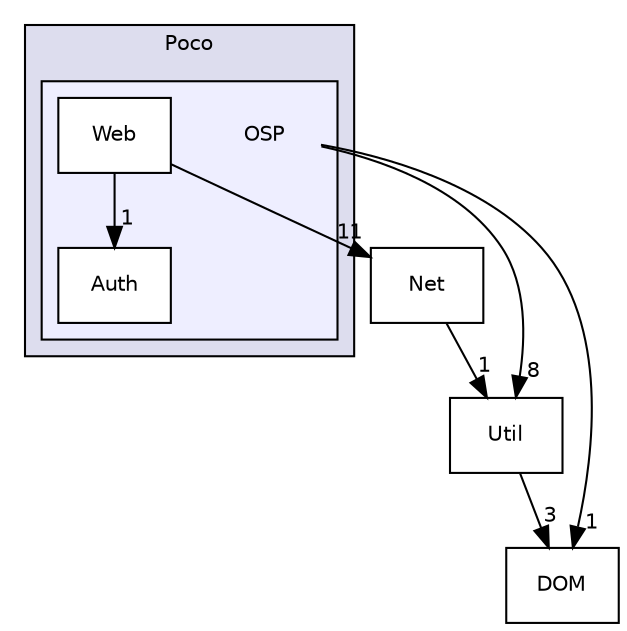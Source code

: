 digraph "AppFrameWork/include/Poco/OSP" {
  compound=true
  node [ fontsize="10", fontname="Helvetica"];
  edge [ labelfontsize="10", labelfontname="Helvetica"];
  subgraph clusterdir_59c12342eddca02fbd00a40f57d0211b {
    graph [ bgcolor="#ddddee", pencolor="black", label="Poco" fontname="Helvetica", fontsize="10", URL="dir_59c12342eddca02fbd00a40f57d0211b.html"]
  subgraph clusterdir_080009d03912ddb5a9a199fcda4f5ee4 {
    graph [ bgcolor="#eeeeff", pencolor="black", label="" URL="dir_080009d03912ddb5a9a199fcda4f5ee4.html"];
    dir_080009d03912ddb5a9a199fcda4f5ee4 [shape=plaintext label="OSP"];
    dir_e9fd6fdefef034844fe384481958aa34 [shape=box label="Auth" color="black" fillcolor="white" style="filled" URL="dir_e9fd6fdefef034844fe384481958aa34.html"];
    dir_acf9a639dbaed66f8de206e9117a84fa [shape=box label="Web" color="black" fillcolor="white" style="filled" URL="dir_acf9a639dbaed66f8de206e9117a84fa.html"];
  }
  }
  dir_de3d0c7d5e6c9dfffd9623a2283043e8 [shape=box label="Util" URL="dir_de3d0c7d5e6c9dfffd9623a2283043e8.html"];
  dir_e2c95a4ade2b14de8930d3c082eb76cf [shape=box label="DOM" URL="dir_e2c95a4ade2b14de8930d3c082eb76cf.html"];
  dir_3a937c010da955c15025a84ef3cfb31c [shape=box label="Net" URL="dir_3a937c010da955c15025a84ef3cfb31c.html"];
  dir_de3d0c7d5e6c9dfffd9623a2283043e8->dir_e2c95a4ade2b14de8930d3c082eb76cf [headlabel="3", labeldistance=1.5 headhref="dir_000041_000028.html"];
  dir_080009d03912ddb5a9a199fcda4f5ee4->dir_de3d0c7d5e6c9dfffd9623a2283043e8 [headlabel="8", labeldistance=1.5 headhref="dir_000037_000041.html"];
  dir_080009d03912ddb5a9a199fcda4f5ee4->dir_e2c95a4ade2b14de8930d3c082eb76cf [headlabel="1", labeldistance=1.5 headhref="dir_000037_000028.html"];
  dir_acf9a639dbaed66f8de206e9117a84fa->dir_e9fd6fdefef034844fe384481958aa34 [headlabel="1", labeldistance=1.5 headhref="dir_000039_000038.html"];
  dir_acf9a639dbaed66f8de206e9117a84fa->dir_3a937c010da955c15025a84ef3cfb31c [headlabel="11", labeldistance=1.5 headhref="dir_000039_000032.html"];
  dir_3a937c010da955c15025a84ef3cfb31c->dir_de3d0c7d5e6c9dfffd9623a2283043e8 [headlabel="1", labeldistance=1.5 headhref="dir_000032_000041.html"];
}
